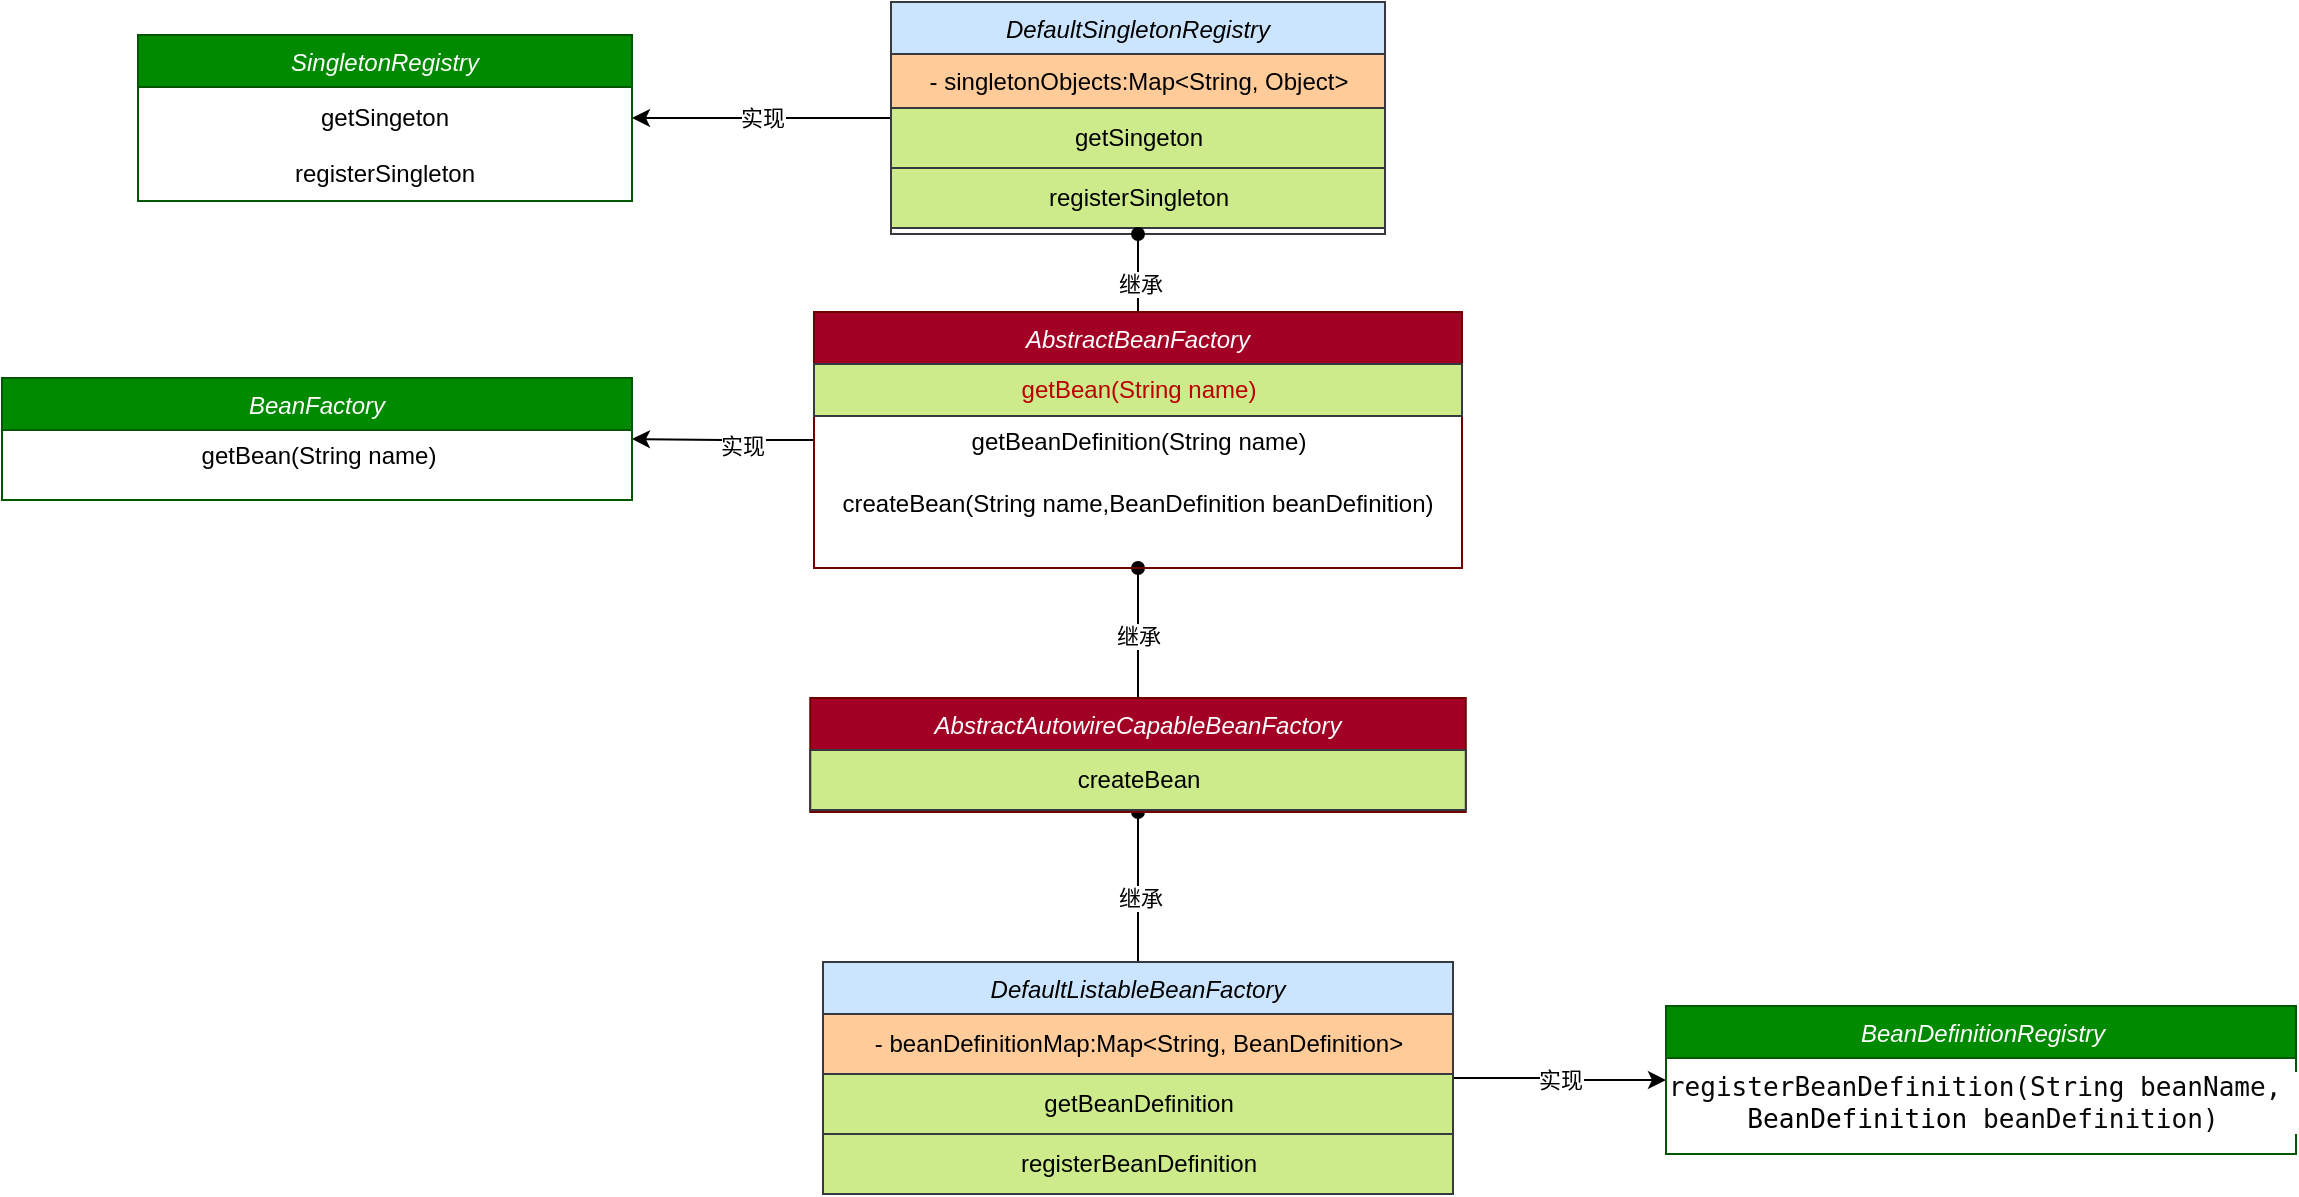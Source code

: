 <mxfile version="21.6.1" type="device">
  <diagram id="C5RBs43oDa-KdzZeNtuy" name="Page-1">
    <mxGraphModel dx="1694" dy="1723" grid="1" gridSize="1" guides="1" tooltips="1" connect="1" arrows="1" fold="1" page="1" pageScale="1" pageWidth="827" pageHeight="1169" math="0" shadow="0">
      <root>
        <mxCell id="WIyWlLk6GJQsqaUBKTNV-0" />
        <mxCell id="WIyWlLk6GJQsqaUBKTNV-1" parent="WIyWlLk6GJQsqaUBKTNV-0" />
        <mxCell id="zkfFHV4jXpPFQw0GAbJ--0" value="SingletonRegistry" style="swimlane;fontStyle=2;align=center;verticalAlign=top;childLayout=stackLayout;horizontal=1;startSize=26;horizontalStack=0;resizeParent=1;resizeLast=0;collapsible=1;marginBottom=0;rounded=0;shadow=0;strokeWidth=1;fillColor=#008a00;strokeColor=#005700;fontColor=#ffffff;" parent="WIyWlLk6GJQsqaUBKTNV-1" vertex="1">
          <mxGeometry x="-293" y="-12.5" width="247" height="83" as="geometry">
            <mxRectangle x="515" y="14" width="160" height="26" as="alternateBounds" />
          </mxGeometry>
        </mxCell>
        <mxCell id="AEhKMk-4Wfey0TiBRV5L-0" value="getSingeton" style="text;align=center;fillColor=none;html=1;verticalAlign=middle;whiteSpace=wrap;rounded=0;" parent="zkfFHV4jXpPFQw0GAbJ--0" vertex="1">
          <mxGeometry y="26" width="247" height="30" as="geometry" />
        </mxCell>
        <mxCell id="AEhKMk-4Wfey0TiBRV5L-1" value="registerSingleton" style="text;align=center;fillColor=none;html=1;verticalAlign=middle;whiteSpace=wrap;rounded=0;" parent="zkfFHV4jXpPFQw0GAbJ--0" vertex="1">
          <mxGeometry y="56" width="247" height="27" as="geometry" />
        </mxCell>
        <mxCell id="ZPk4jEoy7D2pNOWjvXoY-11" value="实现" style="edgeStyle=orthogonalEdgeStyle;rounded=1;orthogonalLoop=1;jettySize=auto;html=1;" parent="WIyWlLk6GJQsqaUBKTNV-1" source="ZPk4jEoy7D2pNOWjvXoY-9" target="zkfFHV4jXpPFQw0GAbJ--0" edge="1">
          <mxGeometry relative="1" as="geometry">
            <mxPoint x="205" y="-16" as="sourcePoint" />
            <mxPoint x="-165" y="102" as="targetPoint" />
          </mxGeometry>
        </mxCell>
        <mxCell id="ZPk4jEoy7D2pNOWjvXoY-9" value="DefaultSingletonRegistry" style="swimlane;fontStyle=2;align=center;verticalAlign=top;childLayout=stackLayout;horizontal=1;startSize=26;horizontalStack=0;resizeParent=1;resizeLast=0;collapsible=1;marginBottom=0;rounded=0;shadow=0;strokeWidth=1;fillColor=#cce5ff;strokeColor=#36393d;aspect=fixed;" parent="WIyWlLk6GJQsqaUBKTNV-1" vertex="1">
          <mxGeometry x="83.5" y="-29" width="247" height="116" as="geometry">
            <mxRectangle x="250" y="130" width="160" height="26" as="alternateBounds" />
          </mxGeometry>
        </mxCell>
        <mxCell id="zZM4SeU0Ow6y-LgJs3f_-0" value="-&amp;nbsp;singletonObjects&lt;span style=&quot;background-color: initial;&quot;&gt;:Map&amp;lt;String, Object&amp;gt;&lt;/span&gt;" style="text;html=1;align=center;verticalAlign=middle;resizable=0;points=[];autosize=1;strokeColor=#36393d;fillColor=#ffcc99;" vertex="1" parent="ZPk4jEoy7D2pNOWjvXoY-9">
          <mxGeometry y="26" width="247" height="27" as="geometry" />
        </mxCell>
        <mxCell id="AEhKMk-4Wfey0TiBRV5L-2" value="getSingeton" style="text;strokeColor=#36393d;align=center;fillColor=#cdeb8b;html=1;verticalAlign=middle;whiteSpace=wrap;rounded=0;" parent="ZPk4jEoy7D2pNOWjvXoY-9" vertex="1">
          <mxGeometry y="53" width="247" height="30" as="geometry" />
        </mxCell>
        <mxCell id="AEhKMk-4Wfey0TiBRV5L-3" value="registerSingleton" style="text;strokeColor=#36393d;align=center;fillColor=#cdeb8b;html=1;verticalAlign=middle;whiteSpace=wrap;rounded=0;" parent="ZPk4jEoy7D2pNOWjvXoY-9" vertex="1">
          <mxGeometry y="83" width="247" height="30" as="geometry" />
        </mxCell>
        <mxCell id="ZPk4jEoy7D2pNOWjvXoY-19" value="" style="edgeStyle=orthogonalEdgeStyle;rounded=0;orthogonalLoop=1;jettySize=auto;html=1;" parent="WIyWlLk6GJQsqaUBKTNV-1" source="ZPk4jEoy7D2pNOWjvXoY-18" target="ZPk4jEoy7D2pNOWjvXoY-12" edge="1">
          <mxGeometry relative="1" as="geometry" />
        </mxCell>
        <mxCell id="AEhKMk-4Wfey0TiBRV5L-16" value="实现" style="edgeLabel;html=1;align=center;verticalAlign=middle;resizable=0;points=[];" parent="ZPk4jEoy7D2pNOWjvXoY-19" vertex="1" connectable="0">
          <mxGeometry x="-0.2" y="3" relative="1" as="geometry">
            <mxPoint as="offset" />
          </mxGeometry>
        </mxCell>
        <mxCell id="ZPk4jEoy7D2pNOWjvXoY-12" value="BeanFactory" style="swimlane;fontStyle=2;align=center;verticalAlign=top;childLayout=stackLayout;horizontal=1;startSize=26;horizontalStack=0;resizeParent=1;resizeLast=0;collapsible=1;marginBottom=0;rounded=0;shadow=0;strokeWidth=1;fillColor=#008a00;strokeColor=#005700;fontColor=#ffffff;" parent="WIyWlLk6GJQsqaUBKTNV-1" vertex="1">
          <mxGeometry x="-361" y="159" width="315" height="61" as="geometry">
            <mxRectangle x="51" y="11" width="160" height="26" as="alternateBounds" />
          </mxGeometry>
        </mxCell>
        <mxCell id="AEhKMk-4Wfey0TiBRV5L-5" value="getBean(String name)" style="text;html=1;align=center;verticalAlign=middle;resizable=0;points=[];autosize=1;strokeColor=none;fillColor=none;" parent="ZPk4jEoy7D2pNOWjvXoY-12" vertex="1">
          <mxGeometry y="26" width="315" height="26" as="geometry" />
        </mxCell>
        <mxCell id="ZPk4jEoy7D2pNOWjvXoY-14" value="BeanDefinitionRegistry" style="swimlane;fontStyle=2;align=center;verticalAlign=top;childLayout=stackLayout;horizontal=1;startSize=26;horizontalStack=0;resizeParent=1;resizeLast=0;collapsible=1;marginBottom=0;rounded=0;shadow=0;strokeWidth=1;html=1;fillColor=#008a00;fontColor=#ffffff;strokeColor=#005700;" parent="WIyWlLk6GJQsqaUBKTNV-1" vertex="1">
          <mxGeometry x="471" y="473" width="315" height="74" as="geometry">
            <mxRectangle x="504" y="358" width="160" height="26" as="alternateBounds" />
          </mxGeometry>
        </mxCell>
        <mxCell id="AEhKMk-4Wfey0TiBRV5L-52" value="&lt;div style=&quot;background-color: rgb(255, 255, 255); color: rgb(8, 8, 8); font-family: &amp;quot;JetBrains Mono&amp;quot;, monospace; font-size: 9.8pt;&quot;&gt;registerBeanDefinition(String &lt;span style=&quot;font-size: 9.8pt;&quot;&gt;beanName,&amp;nbsp;&lt;/span&gt;&lt;/div&gt;&lt;div style=&quot;background-color: rgb(255, 255, 255); color: rgb(8, 8, 8); font-family: &amp;quot;JetBrains Mono&amp;quot;, monospace; font-size: 9.8pt;&quot;&gt;&lt;span style=&quot;font-size: 9.8pt; color: rgb(0, 0, 0);&quot;&gt;BeanDefinition &lt;/span&gt;&lt;span style=&quot;font-size: 9.8pt;&quot;&gt;beanDefinition&lt;/span&gt;&lt;span style=&quot;font-size: 9.8pt;&quot;&gt;)&lt;/span&gt;&lt;/div&gt;" style="text;html=1;align=center;verticalAlign=middle;resizable=0;points=[];autosize=1;strokeColor=none;fillColor=none;" parent="ZPk4jEoy7D2pNOWjvXoY-14" vertex="1">
          <mxGeometry y="26" width="315" height="44" as="geometry" />
        </mxCell>
        <mxCell id="ZPk4jEoy7D2pNOWjvXoY-21" value="" style="edgeStyle=orthogonalEdgeStyle;rounded=0;orthogonalLoop=1;jettySize=auto;html=1;endArrow=oval;endFill=1;" parent="WIyWlLk6GJQsqaUBKTNV-1" source="ZPk4jEoy7D2pNOWjvXoY-20" target="ZPk4jEoy7D2pNOWjvXoY-18" edge="1">
          <mxGeometry relative="1" as="geometry" />
        </mxCell>
        <mxCell id="AEhKMk-4Wfey0TiBRV5L-17" value="继承" style="edgeLabel;html=1;align=center;verticalAlign=middle;resizable=0;points=[];" parent="ZPk4jEoy7D2pNOWjvXoY-21" vertex="1" connectable="0">
          <mxGeometry x="-0.019" relative="1" as="geometry">
            <mxPoint y="1" as="offset" />
          </mxGeometry>
        </mxCell>
        <mxCell id="AEhKMk-4Wfey0TiBRV5L-4" style="edgeStyle=orthogonalEdgeStyle;rounded=1;orthogonalLoop=1;jettySize=auto;html=1;endArrow=oval;endFill=1;" parent="WIyWlLk6GJQsqaUBKTNV-1" source="ZPk4jEoy7D2pNOWjvXoY-18" target="ZPk4jEoy7D2pNOWjvXoY-9" edge="1">
          <mxGeometry relative="1" as="geometry">
            <mxPoint x="391" y="190" as="sourcePoint" />
            <mxPoint x="473" y="199" as="targetPoint" />
          </mxGeometry>
        </mxCell>
        <mxCell id="AEhKMk-4Wfey0TiBRV5L-15" value="继承" style="edgeLabel;html=1;align=center;verticalAlign=middle;resizable=0;points=[];" parent="AEhKMk-4Wfey0TiBRV5L-4" vertex="1" connectable="0">
          <mxGeometry x="-0.316" y="-1" relative="1" as="geometry">
            <mxPoint as="offset" />
          </mxGeometry>
        </mxCell>
        <mxCell id="ZPk4jEoy7D2pNOWjvXoY-18" value="AbstractBeanFactory" style="swimlane;fontStyle=2;align=center;verticalAlign=top;childLayout=stackLayout;horizontal=1;startSize=26;horizontalStack=0;resizeParent=1;resizeLast=0;collapsible=1;marginBottom=0;rounded=0;shadow=0;strokeWidth=1;fillColor=#a20025;strokeColor=#6F0000;fontColor=#ffffff;" parent="WIyWlLk6GJQsqaUBKTNV-1" vertex="1">
          <mxGeometry x="45" y="126" width="324" height="128" as="geometry">
            <mxRectangle x="250" y="130" width="160" height="26" as="alternateBounds" />
          </mxGeometry>
        </mxCell>
        <mxCell id="AEhKMk-4Wfey0TiBRV5L-6" value="&lt;font color=&quot;rgba(0, 0, 0, 0)&quot;&gt;getBean(String name)&lt;/font&gt;" style="text;align=center;verticalAlign=middle;resizable=0;points=[];autosize=1;strokeColor=#36393d;fillColor=#cdeb8b;glass=0;rounded=0;shadow=0;gradientColor=none;labelBackgroundColor=none;labelBorderColor=none;html=1;fontColor=#FF0000;" parent="ZPk4jEoy7D2pNOWjvXoY-18" vertex="1">
          <mxGeometry y="26" width="324" height="26" as="geometry" />
        </mxCell>
        <mxCell id="AEhKMk-4Wfey0TiBRV5L-7" value="getBeanDefinition(String name)" style="text;html=1;align=center;verticalAlign=middle;resizable=0;points=[];autosize=1;strokeColor=none;fillColor=none;" parent="ZPk4jEoy7D2pNOWjvXoY-18" vertex="1">
          <mxGeometry y="52" width="324" height="26" as="geometry" />
        </mxCell>
        <mxCell id="AEhKMk-4Wfey0TiBRV5L-8" value="createBean(String name,BeanDefinition beanDefinition)" style="text;strokeColor=none;align=center;fillColor=none;html=1;verticalAlign=middle;whiteSpace=wrap;rounded=0;" parent="ZPk4jEoy7D2pNOWjvXoY-18" vertex="1">
          <mxGeometry y="78" width="324" height="36" as="geometry" />
        </mxCell>
        <mxCell id="ZPk4jEoy7D2pNOWjvXoY-24" value="" style="edgeStyle=orthogonalEdgeStyle;orthogonalLoop=1;jettySize=auto;html=1;endArrow=oval;endFill=1;rounded=1;" parent="WIyWlLk6GJQsqaUBKTNV-1" source="ZPk4jEoy7D2pNOWjvXoY-23" target="ZPk4jEoy7D2pNOWjvXoY-20" edge="1">
          <mxGeometry relative="1" as="geometry" />
        </mxCell>
        <mxCell id="AEhKMk-4Wfey0TiBRV5L-18" value="继承" style="edgeLabel;html=1;align=center;verticalAlign=middle;resizable=0;points=[];" parent="ZPk4jEoy7D2pNOWjvXoY-24" vertex="1" connectable="0">
          <mxGeometry x="-0.131" y="-1" width="50" height="30" relative="1" as="geometry">
            <mxPoint x="-25" y="-15" as="offset" />
          </mxGeometry>
        </mxCell>
        <mxCell id="AEhKMk-4Wfey0TiBRV5L-53" value="实现" style="edgeStyle=orthogonalEdgeStyle;orthogonalLoop=1;jettySize=auto;html=1;entryX=0;entryY=0.5;entryDx=0;entryDy=0;rounded=1;" parent="WIyWlLk6GJQsqaUBKTNV-1" source="ZPk4jEoy7D2pNOWjvXoY-23" target="ZPk4jEoy7D2pNOWjvXoY-14" edge="1">
          <mxGeometry relative="1" as="geometry" />
        </mxCell>
        <mxCell id="ZPk4jEoy7D2pNOWjvXoY-20" value="AbstractAutowireCapableBeanFactory" style="swimlane;fontStyle=2;align=center;verticalAlign=top;childLayout=stackLayout;horizontal=1;startSize=26;horizontalStack=0;resizeParent=1;resizeLast=0;collapsible=1;marginBottom=0;rounded=0;shadow=0;strokeWidth=1;fillColor=#a20025;fontColor=#ffffff;strokeColor=#6F0000;aspect=fixed;swimlaneFillColor=default;fillStyle=auto;" parent="WIyWlLk6GJQsqaUBKTNV-1" vertex="1">
          <mxGeometry x="43.13" y="319" width="327.75" height="57" as="geometry">
            <mxRectangle x="250" y="130" width="160" height="26" as="alternateBounds" />
          </mxGeometry>
        </mxCell>
        <mxCell id="AEhKMk-4Wfey0TiBRV5L-9" value="createBean" style="text;html=1;align=center;verticalAlign=middle;resizable=0;points=[];autosize=1;strokeColor=#36393d;fillColor=#cdeb8b;" parent="ZPk4jEoy7D2pNOWjvXoY-20" vertex="1">
          <mxGeometry y="26" width="327.75" height="30" as="geometry" />
        </mxCell>
        <mxCell id="ZPk4jEoy7D2pNOWjvXoY-23" value="DefaultListableBeanFactory" style="swimlane;fontStyle=2;align=center;verticalAlign=top;childLayout=stackLayout;horizontal=1;startSize=26;horizontalStack=0;resizeParent=1;resizeLast=0;collapsible=1;marginBottom=0;rounded=0;shadow=0;strokeWidth=1;fillColor=#cce5ff;strokeColor=#36393d;" parent="WIyWlLk6GJQsqaUBKTNV-1" vertex="1">
          <mxGeometry x="49.5" y="451" width="315" height="116" as="geometry">
            <mxRectangle x="250" y="130" width="160" height="26" as="alternateBounds" />
          </mxGeometry>
        </mxCell>
        <mxCell id="AEhKMk-4Wfey0TiBRV5L-19" value="- beanDefinitionMap:Map&amp;lt;String, BeanDefinition&amp;gt;" style="text;html=1;align=center;verticalAlign=middle;resizable=0;points=[];autosize=1;strokeColor=#36393d;fillColor=#ffcc99;" parent="ZPk4jEoy7D2pNOWjvXoY-23" vertex="1">
          <mxGeometry y="26" width="315" height="30" as="geometry" />
        </mxCell>
        <mxCell id="AEhKMk-4Wfey0TiBRV5L-20" value="getBeanDefinition" style="text;html=1;align=center;verticalAlign=middle;resizable=0;points=[];autosize=1;strokeColor=#36393d;fillColor=#cdeb8b;" parent="ZPk4jEoy7D2pNOWjvXoY-23" vertex="1">
          <mxGeometry y="56" width="315" height="30" as="geometry" />
        </mxCell>
        <mxCell id="AEhKMk-4Wfey0TiBRV5L-22" value="registerBeanDefinition" style="text;strokeColor=#36393d;align=center;fillColor=#cdeb8b;html=1;verticalAlign=middle;whiteSpace=wrap;rounded=0;" parent="ZPk4jEoy7D2pNOWjvXoY-23" vertex="1">
          <mxGeometry y="86" width="315" height="30" as="geometry" />
        </mxCell>
      </root>
    </mxGraphModel>
  </diagram>
</mxfile>
